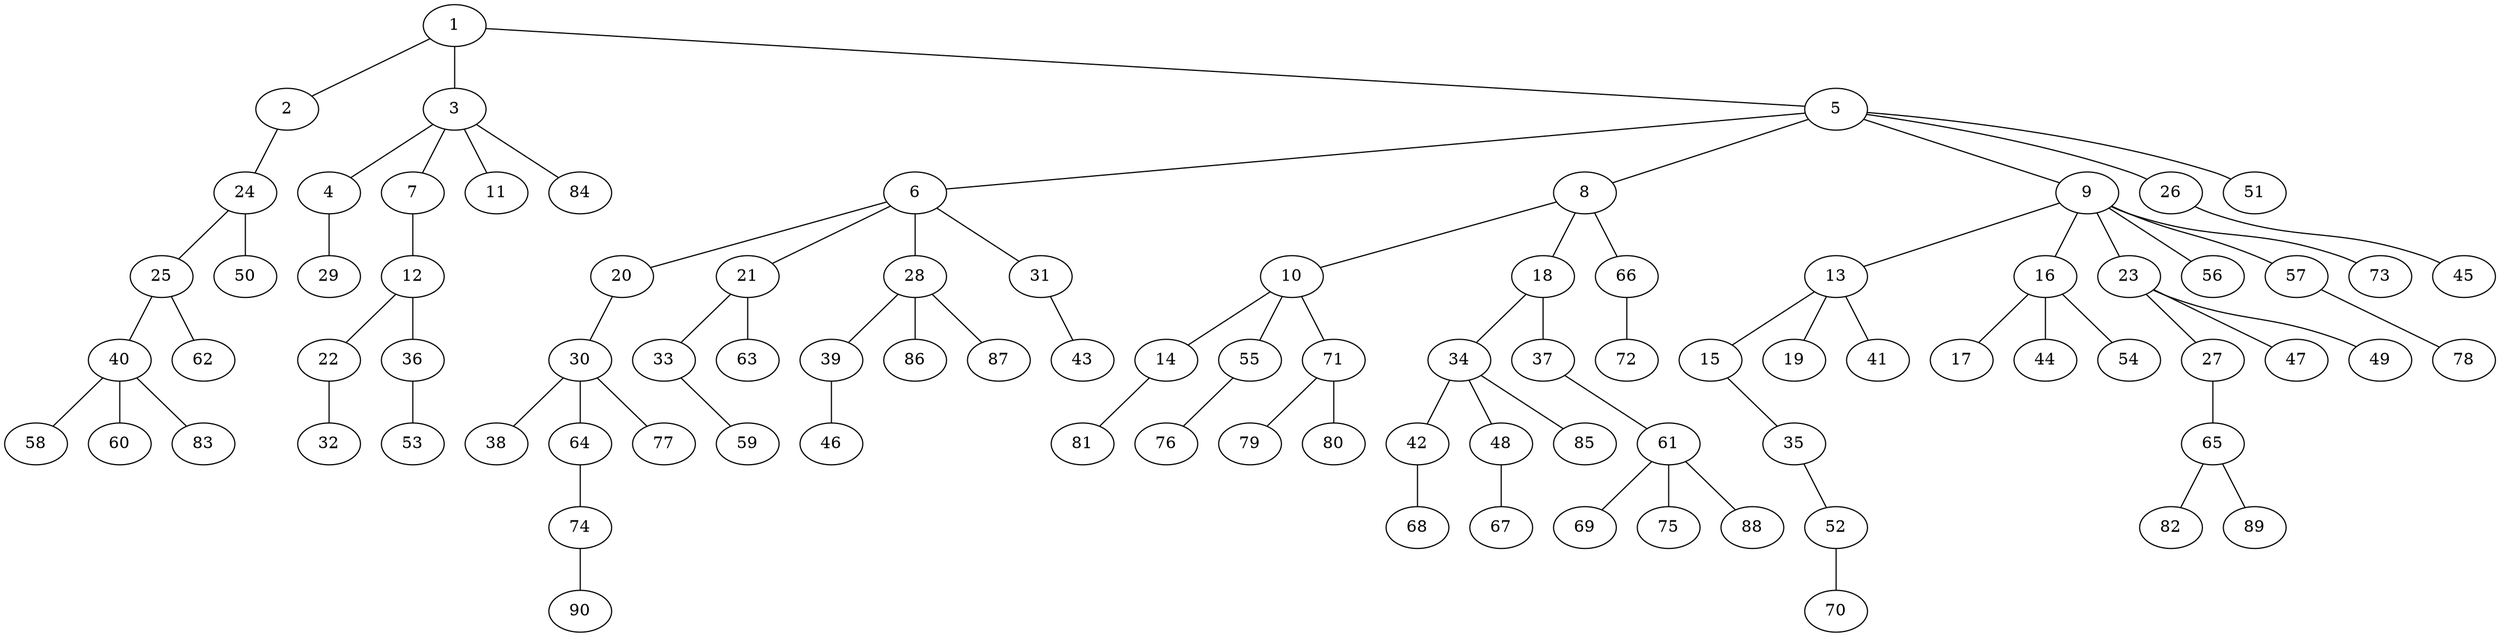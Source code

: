 graph graphname {1--2
1--3
1--5
2--24
3--4
3--7
3--11
3--84
4--29
5--6
5--8
5--9
5--26
5--51
6--20
6--21
6--28
6--31
7--12
8--10
8--18
8--66
9--13
9--16
9--23
9--56
9--57
9--73
10--14
10--55
10--71
12--22
12--36
13--15
13--19
13--41
14--81
15--35
16--17
16--44
16--54
18--34
18--37
20--30
21--33
21--63
22--32
23--27
23--47
23--49
24--25
24--50
25--40
25--62
26--45
27--65
28--39
28--86
28--87
30--38
30--64
30--77
31--43
33--59
34--42
34--48
34--85
35--52
36--53
37--61
39--46
40--58
40--60
40--83
42--68
48--67
52--70
55--76
57--78
61--69
61--75
61--88
64--74
65--82
65--89
66--72
71--79
71--80
74--90
}
